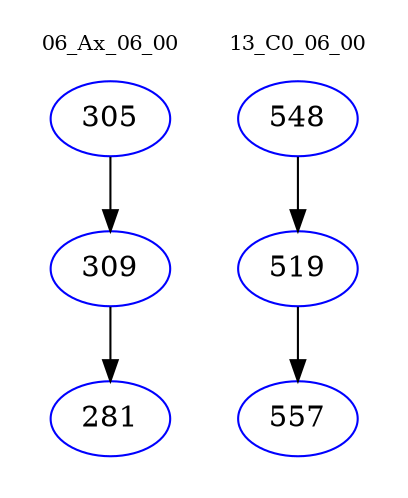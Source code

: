 digraph{
subgraph cluster_0 {
color = white
label = "06_Ax_06_00";
fontsize=10;
T0_305 [label="305", color="blue"]
T0_305 -> T0_309 [color="black"]
T0_309 [label="309", color="blue"]
T0_309 -> T0_281 [color="black"]
T0_281 [label="281", color="blue"]
}
subgraph cluster_1 {
color = white
label = "13_C0_06_00";
fontsize=10;
T1_548 [label="548", color="blue"]
T1_548 -> T1_519 [color="black"]
T1_519 [label="519", color="blue"]
T1_519 -> T1_557 [color="black"]
T1_557 [label="557", color="blue"]
}
}
